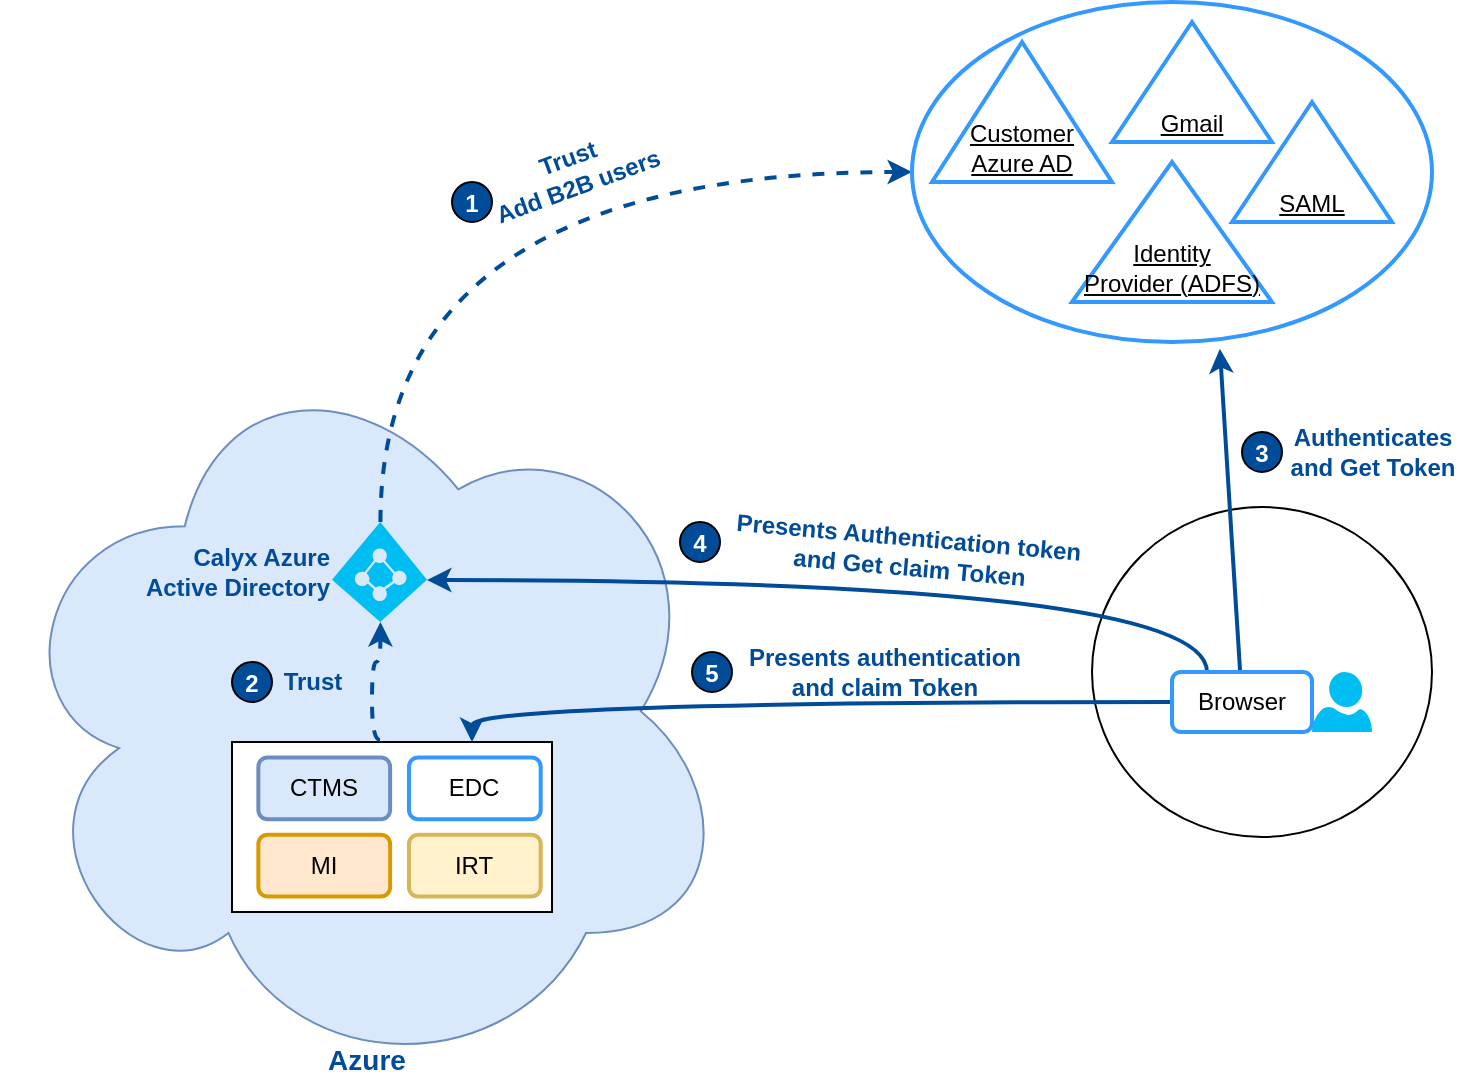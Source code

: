 <mxfile version="14.7.7" type="github">
  <diagram id="BNrBwIR3xgm_0IoBfb6E" name="Page-1">
    <mxGraphModel dx="878" dy="1624" grid="1" gridSize="10" guides="1" tooltips="1" connect="1" arrows="1" fold="1" page="1" pageScale="1" pageWidth="827" pageHeight="1169" math="0" shadow="0">
      <root>
        <mxCell id="0" />
        <mxCell id="1" parent="0" />
        <mxCell id="S70ZLRrRe1kisF5pMaMF-3" value="&lt;font color=&quot;#004c99&quot; size=&quot;1&quot;&gt;&lt;b style=&quot;font-size: 14px ; line-height: 80%&quot;&gt;Azure&lt;/b&gt;&lt;/font&gt;" style="ellipse;shape=cloud;whiteSpace=wrap;html=1;verticalAlign=bottom;fillColor=#dae8fc;strokeColor=#6c8ebf;rotation=0;" vertex="1" parent="1">
          <mxGeometry x="55.15" y="29.67" width="364.85" height="369.82" as="geometry" />
        </mxCell>
        <mxCell id="S70ZLRrRe1kisF5pMaMF-30" style="edgeStyle=orthogonalEdgeStyle;curved=1;orthogonalLoop=1;jettySize=auto;html=1;entryX=0;entryY=0.5;entryDx=0;entryDy=0;fillColor=#0050ef;strokeWidth=2;dashed=1;exitX=0.51;exitY=0;exitDx=0;exitDy=0;exitPerimeter=0;strokeColor=#004C99;" edge="1" parent="1" source="S70ZLRrRe1kisF5pMaMF-4" target="S70ZLRrRe1kisF5pMaMF-19">
          <mxGeometry relative="1" as="geometry">
            <Array as="points">
              <mxPoint x="244" y="-55" />
            </Array>
          </mxGeometry>
        </mxCell>
        <mxCell id="S70ZLRrRe1kisF5pMaMF-4" value="&lt;b&gt;&lt;font color=&quot;#004c99&quot;&gt;Calyx Azure &lt;br&gt;Active Directory&lt;/font&gt;&lt;/b&gt;" style="verticalLabelPosition=middle;html=1;verticalAlign=middle;align=right;strokeColor=none;fillColor=#00BEF2;shape=mxgraph.azure.azure_active_directory;labelPosition=left;" vertex="1" parent="1">
          <mxGeometry x="220" y="120" width="47.5" height="50" as="geometry" />
        </mxCell>
        <mxCell id="S70ZLRrRe1kisF5pMaMF-5" value="" style="ellipse;whiteSpace=wrap;html=1;" vertex="1" parent="1">
          <mxGeometry x="600" y="112.5" width="170" height="165" as="geometry" />
        </mxCell>
        <mxCell id="S70ZLRrRe1kisF5pMaMF-37" style="edgeStyle=orthogonalEdgeStyle;orthogonalLoop=1;jettySize=auto;html=1;exitX=0.25;exitY=0;exitDx=0;exitDy=0;entryX=1;entryY=0.58;entryDx=0;entryDy=0;entryPerimeter=0;strokeWidth=2;curved=1;strokeColor=#004C99;" edge="1" parent="1" source="S70ZLRrRe1kisF5pMaMF-7" target="S70ZLRrRe1kisF5pMaMF-4">
          <mxGeometry relative="1" as="geometry" />
        </mxCell>
        <mxCell id="S70ZLRrRe1kisF5pMaMF-38" style="edgeStyle=orthogonalEdgeStyle;curved=1;orthogonalLoop=1;jettySize=auto;html=1;strokeWidth=2;entryX=0.75;entryY=0;entryDx=0;entryDy=0;strokeColor=#004C99;" edge="1" parent="1" source="S70ZLRrRe1kisF5pMaMF-7" target="S70ZLRrRe1kisF5pMaMF-24">
          <mxGeometry relative="1" as="geometry">
            <mxPoint x="420" y="220" as="targetPoint" />
          </mxGeometry>
        </mxCell>
        <mxCell id="S70ZLRrRe1kisF5pMaMF-40" style="orthogonalLoop=1;jettySize=auto;html=1;entryX=0.592;entryY=1.02;entryDx=0;entryDy=0;entryPerimeter=0;fontColor=#004C99;strokeWidth=2;strokeColor=#004C99;" edge="1" parent="1" source="S70ZLRrRe1kisF5pMaMF-7" target="S70ZLRrRe1kisF5pMaMF-19">
          <mxGeometry relative="1" as="geometry" />
        </mxCell>
        <mxCell id="S70ZLRrRe1kisF5pMaMF-7" value="Browser" style="rounded=1;whiteSpace=wrap;html=1;strokeColor=#3399FF;strokeWidth=2;" vertex="1" parent="1">
          <mxGeometry x="640" y="195" width="70" height="30" as="geometry" />
        </mxCell>
        <mxCell id="S70ZLRrRe1kisF5pMaMF-28" value="" style="group" vertex="1" connectable="0" parent="1">
          <mxGeometry x="170" y="230" width="160" height="85" as="geometry" />
        </mxCell>
        <mxCell id="S70ZLRrRe1kisF5pMaMF-24" value="" style="rounded=0;whiteSpace=wrap;html=1;strokeWidth=1;verticalAlign=bottom;" vertex="1" parent="S70ZLRrRe1kisF5pMaMF-28">
          <mxGeometry width="160" height="85" as="geometry" />
        </mxCell>
        <mxCell id="S70ZLRrRe1kisF5pMaMF-10" value="IRT" style="rounded=1;whiteSpace=wrap;html=1;strokeColor=#d6b656;strokeWidth=2;fillColor=#fff2cc;" vertex="1" parent="S70ZLRrRe1kisF5pMaMF-28">
          <mxGeometry x="88.471" y="46.364" width="65.882" height="30.909" as="geometry" />
        </mxCell>
        <mxCell id="S70ZLRrRe1kisF5pMaMF-11" value="MI" style="rounded=1;whiteSpace=wrap;html=1;strokeColor=#d79b00;strokeWidth=2;fillColor=#ffe6cc;" vertex="1" parent="S70ZLRrRe1kisF5pMaMF-28">
          <mxGeometry x="13.176" y="46.364" width="65.882" height="30.909" as="geometry" />
        </mxCell>
        <mxCell id="S70ZLRrRe1kisF5pMaMF-26" value="CTMS" style="rounded=1;whiteSpace=wrap;html=1;strokeColor=#6c8ebf;strokeWidth=2;fillColor=#dae8fc;" vertex="1" parent="S70ZLRrRe1kisF5pMaMF-28">
          <mxGeometry x="13.176" y="7.727" width="65.882" height="30.909" as="geometry" />
        </mxCell>
        <mxCell id="S70ZLRrRe1kisF5pMaMF-27" value="EDC" style="rounded=1;whiteSpace=wrap;html=1;strokeColor=#3399FF;strokeWidth=2;" vertex="1" parent="S70ZLRrRe1kisF5pMaMF-28">
          <mxGeometry x="88.471" y="7.727" width="65.882" height="30.909" as="geometry" />
        </mxCell>
        <mxCell id="S70ZLRrRe1kisF5pMaMF-31" value="" style="group" vertex="1" connectable="0" parent="1">
          <mxGeometry x="510" y="-140" width="260" height="170" as="geometry" />
        </mxCell>
        <mxCell id="S70ZLRrRe1kisF5pMaMF-19" value="" style="ellipse;whiteSpace=wrap;html=1;strokeColor=#3399FF;strokeWidth=2;verticalAlign=bottom;" vertex="1" parent="S70ZLRrRe1kisF5pMaMF-31">
          <mxGeometry width="260" height="170" as="geometry" />
        </mxCell>
        <mxCell id="S70ZLRrRe1kisF5pMaMF-16" value="SAML" style="triangle;whiteSpace=wrap;html=1;strokeColor=#3399FF;strokeWidth=2;verticalAlign=bottom;fontStyle=4;rotation=0;textDirection=ltr;direction=north;" vertex="1" parent="S70ZLRrRe1kisF5pMaMF-31">
          <mxGeometry x="160" y="50" width="80" height="60" as="geometry" />
        </mxCell>
        <mxCell id="S70ZLRrRe1kisF5pMaMF-17" value="Gmail" style="triangle;whiteSpace=wrap;html=1;strokeColor=#3399FF;strokeWidth=2;verticalAlign=bottom;fontStyle=4;rotation=0;textDirection=ltr;direction=north;" vertex="1" parent="S70ZLRrRe1kisF5pMaMF-31">
          <mxGeometry x="100" y="10" width="80" height="60" as="geometry" />
        </mxCell>
        <mxCell id="S70ZLRrRe1kisF5pMaMF-18" value="Identity &lt;br&gt;Provider (ADFS)" style="triangle;whiteSpace=wrap;html=1;strokeColor=#3399FF;strokeWidth=2;verticalAlign=bottom;fontStyle=4;rotation=0;textDirection=ltr;direction=north;" vertex="1" parent="S70ZLRrRe1kisF5pMaMF-31">
          <mxGeometry x="80" y="80" width="100" height="70" as="geometry" />
        </mxCell>
        <mxCell id="S70ZLRrRe1kisF5pMaMF-20" value="Customer &lt;br&gt;Azure AD" style="triangle;whiteSpace=wrap;html=1;strokeColor=#3399FF;strokeWidth=2;verticalAlign=bottom;fontStyle=4;rotation=0;textDirection=ltr;direction=north;" vertex="1" parent="S70ZLRrRe1kisF5pMaMF-31">
          <mxGeometry x="10" y="20" width="90" height="70" as="geometry" />
        </mxCell>
        <mxCell id="S70ZLRrRe1kisF5pMaMF-33" value="Authenticates &lt;br&gt;and Get Token" style="text;html=1;align=center;verticalAlign=middle;resizable=0;points=[];autosize=1;strokeColor=none;fontStyle=1;fontColor=#004C99;" vertex="1" parent="1">
          <mxGeometry x="690" y="70" width="100" height="30" as="geometry" />
        </mxCell>
        <mxCell id="S70ZLRrRe1kisF5pMaMF-39" style="edgeStyle=orthogonalEdgeStyle;curved=1;orthogonalLoop=1;jettySize=auto;html=1;entryX=0.51;entryY=1;entryDx=0;entryDy=0;entryPerimeter=0;strokeWidth=2;dashed=1;fillColor=#0050ef;strokeColor=#004C99;" edge="1" parent="1" target="S70ZLRrRe1kisF5pMaMF-4">
          <mxGeometry relative="1" as="geometry">
            <mxPoint x="244" y="229" as="sourcePoint" />
            <Array as="points">
              <mxPoint x="240" y="229" />
              <mxPoint x="240" y="190" />
              <mxPoint x="244" y="190" />
            </Array>
          </mxGeometry>
        </mxCell>
        <mxCell id="S70ZLRrRe1kisF5pMaMF-41" value="Presents Authentication token&amp;nbsp;&lt;br&gt;and Get claim Token" style="text;html=1;align=center;verticalAlign=middle;resizable=0;points=[];autosize=1;strokeColor=none;fontStyle=1;fontColor=#004C99;rotation=5;" vertex="1" parent="1">
          <mxGeometry x="414" y="120" width="190" height="30" as="geometry" />
        </mxCell>
        <mxCell id="S70ZLRrRe1kisF5pMaMF-42" value="Presents authentication &lt;br&gt;and claim Token" style="text;html=1;align=center;verticalAlign=middle;resizable=0;points=[];autosize=1;strokeColor=none;fontStyle=1;fontColor=#004C99;" vertex="1" parent="1">
          <mxGeometry x="421" y="180" width="150" height="30" as="geometry" />
        </mxCell>
        <mxCell id="S70ZLRrRe1kisF5pMaMF-43" value="Trust&lt;br&gt;Add B2B users" style="text;html=1;align=center;verticalAlign=middle;resizable=0;points=[];autosize=1;strokeColor=none;fontStyle=1;fontColor=#004C99;rotation=-20;" vertex="1" parent="1">
          <mxGeometry x="290" y="-70" width="100" height="30" as="geometry" />
        </mxCell>
        <mxCell id="S70ZLRrRe1kisF5pMaMF-44" value="Trust" style="text;html=1;align=center;verticalAlign=middle;resizable=0;points=[];autosize=1;strokeColor=none;fontStyle=1;fontColor=#004C99;" vertex="1" parent="1">
          <mxGeometry x="190" y="190" width="40" height="20" as="geometry" />
        </mxCell>
        <mxCell id="S70ZLRrRe1kisF5pMaMF-45" value="" style="verticalLabelPosition=bottom;html=1;verticalAlign=top;align=center;strokeColor=none;fillColor=#00BEF2;shape=mxgraph.azure.user;fontColor=#004C99;" vertex="1" parent="1">
          <mxGeometry x="710" y="195" width="30" height="30" as="geometry" />
        </mxCell>
        <mxCell id="S70ZLRrRe1kisF5pMaMF-48" value="3" style="ellipse;whiteSpace=wrap;html=1;aspect=fixed;strokeColor=#000000;strokeWidth=1;verticalAlign=bottom;fillColor=#004C99;fontColor=#FFFFFF;fontSize=12;fontStyle=1" vertex="1" parent="1">
          <mxGeometry x="675" y="75" width="20" height="20" as="geometry" />
        </mxCell>
        <mxCell id="S70ZLRrRe1kisF5pMaMF-50" value="1" style="ellipse;whiteSpace=wrap;html=1;aspect=fixed;strokeColor=#000000;strokeWidth=1;verticalAlign=bottom;fillColor=#004C99;fontColor=#FFFFFF;fontSize=12;fontStyle=1" vertex="1" parent="1">
          <mxGeometry x="280" y="-50" width="20" height="20" as="geometry" />
        </mxCell>
        <mxCell id="S70ZLRrRe1kisF5pMaMF-51" value="2" style="ellipse;whiteSpace=wrap;html=1;aspect=fixed;strokeColor=#000000;strokeWidth=1;verticalAlign=bottom;fillColor=#004C99;fontColor=#FFFFFF;fontSize=12;fontStyle=1" vertex="1" parent="1">
          <mxGeometry x="170" y="190" width="20" height="20" as="geometry" />
        </mxCell>
        <mxCell id="S70ZLRrRe1kisF5pMaMF-54" value="4" style="ellipse;whiteSpace=wrap;html=1;aspect=fixed;strokeColor=#000000;strokeWidth=1;verticalAlign=bottom;fillColor=#004C99;fontColor=#FFFFFF;fontSize=12;fontStyle=1" vertex="1" parent="1">
          <mxGeometry x="394" y="120" width="20" height="20" as="geometry" />
        </mxCell>
        <mxCell id="S70ZLRrRe1kisF5pMaMF-56" value="5" style="ellipse;whiteSpace=wrap;html=1;aspect=fixed;strokeColor=#000000;strokeWidth=1;verticalAlign=bottom;fillColor=#004C99;fontColor=#FFFFFF;fontSize=12;fontStyle=1" vertex="1" parent="1">
          <mxGeometry x="400" y="185" width="20" height="20" as="geometry" />
        </mxCell>
      </root>
    </mxGraphModel>
  </diagram>
</mxfile>
